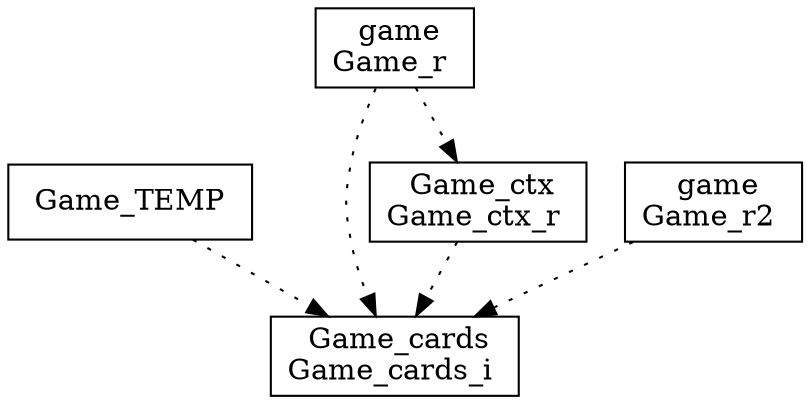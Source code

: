 digraph {
Game_TEMP [ label=" Game_TEMP " shape= box ]
Game_cards_i [ label=" Game_cards\nGame_cards_i " shape= box ]
Game_ctx_r [ label=" Game_ctx\nGame_ctx_r " shape= box ]
Game_r [ label=" game\nGame_r " shape= box ]
Game_r2 [ label=" game\nGame_r2 " shape= box ]

"Game_TEMP" -> "Game_cards_i" [style= dotted ]
"Game_ctx_r" -> "Game_cards_i" [style= dotted ]
"Game_r" -> "Game_ctx_r" [style= dotted ]
"Game_r" -> "Game_cards_i" [style= dotted ]
"Game_r2" -> "Game_cards_i" [style= dotted ]
}
